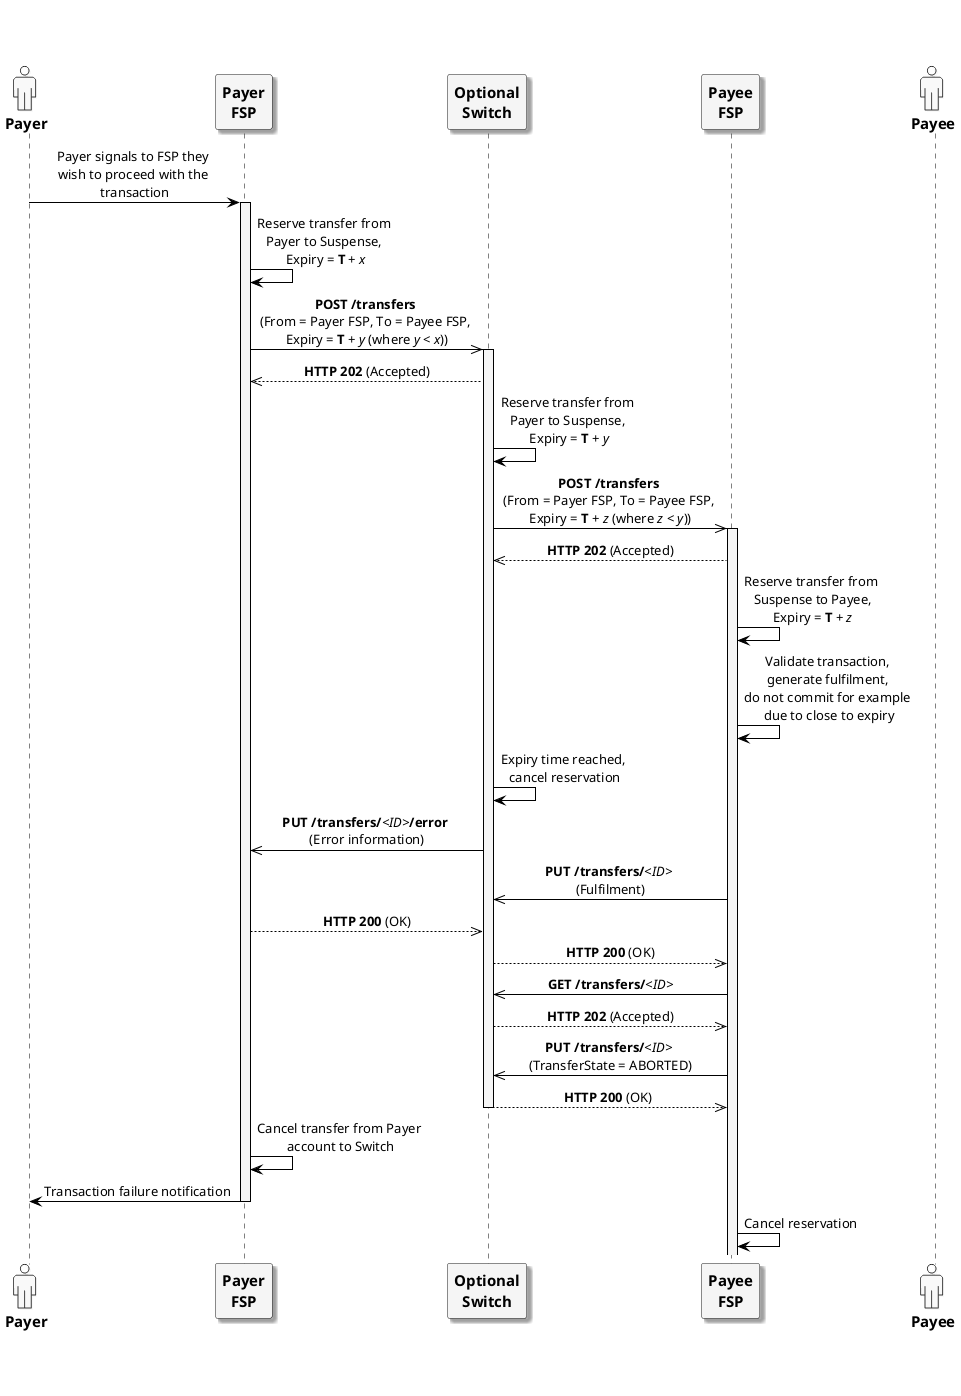 /'*****
License
--------------
Copyright © 2017 Bill & Melinda Gates Foundation
The Mojaloop files are made available by the Bill & Melinda Gates Foundation under the Apache License, Version 2.0 (the "License") and you may not use these files except in compliance with the License. You may obtain a copy of the License at
http://www.apache.org/licenses/LICENSE-2.0
Unless required by applicable law or agreed to in writing, the Mojaloop files are distributed on an "AS IS" BASIS, WITHOUT WARRANTIES OR CONDITIONS OF ANY KIND, either express or implied. See the License for the specific language governing permissions and limitations under the License.
Contributors
--------------
This is the official list of the Mojaloop project contributors for this file.
Names of the original copyright holders (individuals or organizations)
should be listed with a '*' in the first column. People who have
contributed from an organization can be listed under the organization
that actually holds the copyright for their contributions (see the
Gates Foundation organization for an example). Those individuals should have
their names indented and be marked with a '-'. Email address can be added
optionally within square brackets <email>.
* Gates Foundation
- Name Surname <name.surname@gatesfoundation.com>

* Henk Kodde <henk.kodde@modusbox.com>
--------------
******'/

@startuml

' define actor image
sprite $actor [25x48/16] {
    0000000000010000000000000
    0000000006CAC910000000000
    0000000095101292000000000
    0000000651000119000000000
    0000000B10000018400000000
    0000001A10000016600000000
    0000000B10000017510000000
    000000083100001A210000000
    0000000191000176110000000
    000000003A866A61100000000
    0000000000466211100000000
    0003333333334443333310000
    0088888888888888888892000
    0821111111111111111118200
    8311111111111111111111A00
    A111111111111111111111A20
    A111111111111111111111A20
    A111111111111111111111A20
    A111111111111111111111A20
    A111111111111111111111A20
    A111111111111111111111A20
    A111111111111111111111A20
    A111111111111111111111A20
    A111551111111111138111A20
    A111661111111111139111A20
    A211661111111111139111A20
    A211661111111111139111A20
    A211661111161111139111A20
    A2116611111A2111139111A20
    A2116611111A2111139111A20
    A2116611111A2111139111A20
    A7669611111A211113A666B20
    36669611111A211113A666610
    00016611111A2111139111110
    00006611111A2111139100000
    00006611111A2111139100000
    00006611111A2111139100000
    00006611111A2111139100000
    00006611111A2111139100000
    00006611111A2111139100000
    00006611111A2111139100000
    00006611111A2111139100000
    00006611111A2111139100000
    00006611111A2111139100000
    00006966666B7666679100000
    0000266666666666664100000
    0000000111111111111100000
    0000000000000000000000000
}

' declaring skinparam
skinparam sequenceMessageAlign center
skinparam shadowing false
skinparam defaultFontName Arial
skinparam monochrome true
skinparam SequenceLifeLineBackgroundColor WhiteSmoke
skinparam SequenceLifeLineBorderColor Black
skinparam ActorFontStyle Bold
skinparam ActorFontSize 15
skinparam ParticipantFontStyle Bold
skinparam ParticipantFontSize 15
skinparam ParticipantBackgroundColor WhiteSmoke
skinparam ArrowColor Black

skinparam actor {
    Bordercolor none
    Backgroundcolor none
    shadowing false
}

skinparam participant {
    shadowing true
}

' declare title
' title Optional additional clearing check where commit in Switch failed

' Actor Keys:
' participant - FSP(Payer/Payee) and Switch
' actor - Payee/Payer

' declare actors
actor "<$actor>\nPayer" as Payer
participant "Payer\nFSP" as PayerFSP
participant "Optional\nSwitch" as Switch
participant "Payee\nFSP" as PayeeFSP
actor "<$actor>\nPayee" as Payee

' start flow
Payer -> PayerFSP: Payer signals to FSP they \nwish to proceed with the \ntransaction
activate PayerFSP
PayerFSP -> PayerFSP: Reserve transfer from \nPayer to Suspense, \nExpiry = **T** + <i>x</i>
PayerFSP ->> Switch: **POST /transfers** \n(From = Payer FSP, To = Payee FSP, \nExpiry = **T** + <i>y</i> (where <i>y</i> < <i>x</i>))
activate Switch
PayerFSP <<-- Switch: **HTTP 202** (Accepted)
Switch -> Switch: Reserve transfer from \nPayer to Suspense, \nExpiry = **T** + <i>y</i>
Switch ->> PayeeFSP: **POST /transfers** \n(From = Payer FSP, To = Payee FSP, \nExpiry = **T** + <i>z</i> (where <i>z</i> < <i>y</i>))
activate PayeeFSP
Switch <<-- PayeeFSP: **HTTP 202** (Accepted)
PayeeFSP -> PayeeFSP: Reserve transfer from \n Suspense to Payee, \nExpiry = **T** + <i>z</i>
PayeeFSP -> PayeeFSP: Validate transaction, \ngenerate fulfilment, \ndo not commit for example \ndue to close to expiry
Switch -> Switch: Expiry time reached, \ncancel reservation
PayerFSP <<- Switch: **PUT /transfers/**<i><ID></i>**/error** \n(Error information)
Switch <<- PayeeFSP: **PUT /transfers/**<i><ID></i> \n(Fulfilment)
PayerFSP -->> Switch: **HTTP 200** (OK)
Switch -->> PayeeFSP: **HTTP 200** (OK)
Switch <<- PayeeFSP: **GET /transfers/**<i><ID></i>
Switch -->> PayeeFSP: **HTTP 202** (Accepted)
Switch <<- PayeeFSP: **PUT /transfers/**<i><ID></i> \n(TransferState = ABORTED)
Switch -->> PayeeFSP: **HTTP 200** (OK)
deactivate Switch
PayerFSP -> PayerFSP: Cancel transfer from Payer \naccount to Switch
Payer <- PayerFSP: Transaction failure notification
deactivate PayerFSP
PayeeFSP -> PayeeFSP: Cancel reservation
'deactivate PayeeFSP
@enduml
